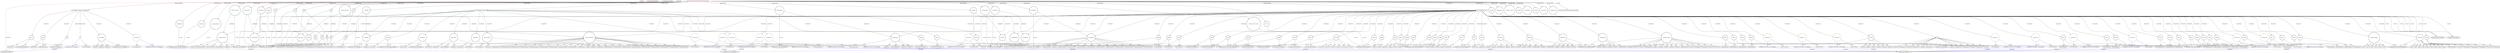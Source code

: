 digraph {
baseInfo[graphId=2976,category="extension_graph",isAnonymous=false,possibleRelation=true]
frameworkRelatedTypesInfo[0="javafx.fxml.Initializable"]
possibleCollaborationsInfo[0="2976~CLIENT_METHOD_DECLARATION-INSTANTIATION-~javafx.fxml.Initializable ~javafx.event.EventHandler ~false~true",1="2976~CLIENT_METHOD_DECLARATION-INSTANTIATION-~javafx.fxml.Initializable ~javafx.beans.value.ChangeListener ~false~true",2="2976~CLIENT_METHOD_DECLARATION-INSTANTIATION-~javafx.fxml.Initializable ~javafx.fxml.Initializable ~false~false"]
locationInfo[projectName="hock323-eventManager",filePath="/hock323-eventManager/EventManager-master/src/eventManager/controller/pokerTournament/BlindsController.java",contextSignature="BlindsController",graphId="2976"]
0[label="eventManager.controller.pokerTournament.BlindsController",vertexType="ROOT_CLIENT_CLASS_DECLARATION",isFrameworkType=false,color=red]
1[label="javafx.fxml.Initializable",vertexType="FRAMEWORK_INTERFACE_TYPE",isFrameworkType=true,peripheries=2]
2[label="ante",vertexType="FIELD_DECLARATION",isFrameworkType=true,peripheries=2,shape=circle]
3[label="javafx.scene.control.TableColumn",vertexType="FRAMEWORK_CLASS_TYPE",isFrameworkType=true,peripheries=2]
4[label="anteField",vertexType="FIELD_DECLARATION",isFrameworkType=true,peripheries=2,shape=circle]
5[label="javafx.scene.control.TextField",vertexType="FRAMEWORK_CLASS_TYPE",isFrameworkType=true,peripheries=2]
6[label="bb",vertexType="FIELD_DECLARATION",isFrameworkType=true,peripheries=2,shape=circle]
8[label="bigBlindField",vertexType="FIELD_DECLARATION",isFrameworkType=true,peripheries=2,shape=circle]
10[label="blindSelected",vertexType="FIELD_DECLARATION",isFrameworkType=true,peripheries=2,shape=circle]
11[label="javafx.beans.property.SimpleBooleanProperty",vertexType="FRAMEWORK_CLASS_TYPE",isFrameworkType=true,peripheries=2]
12[label="blindStructListView",vertexType="FIELD_DECLARATION",isFrameworkType=true,peripheries=2,shape=circle]
13[label="javafx.scene.control.TableView",vertexType="FRAMEWORK_CLASS_TYPE",isFrameworkType=true,peripheries=2]
14[label="blindStructObservableList",vertexType="FIELD_DECLARATION",isFrameworkType=true,peripheries=2,shape=circle]
15[label="javafx.collections.ObservableList",vertexType="FRAMEWORK_INTERFACE_TYPE",isFrameworkType=true,peripheries=2]
16[label="blindStructTableView",vertexType="FIELD_DECLARATION",isFrameworkType=true,peripheries=2,shape=circle]
18[label="blindTableMenu",vertexType="FIELD_DECLARATION",isFrameworkType=true,peripheries=2,shape=circle]
19[label="javafx.scene.control.ContextMenu",vertexType="FRAMEWORK_CLASS_TYPE",isFrameworkType=true,peripheries=2]
20[label="breakDurationField",vertexType="FIELD_DECLARATION",isFrameworkType=true,peripheries=2,shape=circle]
22[label="breakTypeBox",vertexType="FIELD_DECLARATION",isFrameworkType=true,peripheries=2,shape=circle]
23[label="javafx.scene.control.ChoiceBox",vertexType="FRAMEWORK_CLASS_TYPE",isFrameworkType=true,peripheries=2]
24[label="breather",vertexType="FIELD_DECLARATION",isFrameworkType=true,peripheries=2,shape=circle]
26[label="createMode",vertexType="FIELD_DECLARATION",isFrameworkType=true,peripheries=2,shape=circle]
28[label="deleteItem",vertexType="FIELD_DECLARATION",isFrameworkType=true,peripheries=2,shape=circle]
29[label="javafx.scene.control.MenuItem",vertexType="FRAMEWORK_CLASS_TYPE",isFrameworkType=true,peripheries=2]
30[label="durationColumn",vertexType="FIELD_DECLARATION",isFrameworkType=true,peripheries=2,shape=circle]
32[label="durationLabel",vertexType="FIELD_DECLARATION",isFrameworkType=true,peripheries=2,shape=circle]
33[label="javafx.scene.control.Label",vertexType="FRAMEWORK_CLASS_TYPE",isFrameworkType=true,peripheries=2]
34[label="insertAflerItem",vertexType="FIELD_DECLARATION",isFrameworkType=true,peripheries=2,shape=circle]
36[label="insertBeforeItem",vertexType="FIELD_DECLARATION",isFrameworkType=true,peripheries=2,shape=circle]
38[label="level",vertexType="FIELD_DECLARATION",isFrameworkType=true,peripheries=2,shape=circle]
40[label="levelField",vertexType="FIELD_DECLARATION",isFrameworkType=true,peripheries=2,shape=circle]
42[label="loadBlindLabel",vertexType="FIELD_DECLARATION",isFrameworkType=true,peripheries=2,shape=circle]
44[label="nameColumn",vertexType="FIELD_DECLARATION",isFrameworkType=true,peripheries=2,shape=circle]
46[label="saveBlindBox",vertexType="FIELD_DECLARATION",isFrameworkType=true,peripheries=2,shape=circle]
47[label="javafx.scene.control.ComboBox",vertexType="FRAMEWORK_CLASS_TYPE",isFrameworkType=true,peripheries=2]
48[label="sb",vertexType="FIELD_DECLARATION",isFrameworkType=true,peripheries=2,shape=circle]
50[label="smallBlindField",vertexType="FIELD_DECLARATION",isFrameworkType=true,peripheries=2,shape=circle]
52[label="time",vertexType="FIELD_DECLARATION",isFrameworkType=true,peripheries=2,shape=circle]
54[label="timeField",vertexType="FIELD_DECLARATION",isFrameworkType=true,peripheries=2,shape=circle]
56[label="tournamentChanged",vertexType="FIELD_DECLARATION",isFrameworkType=true,peripheries=2,shape=circle]
58[label="visorList",vertexType="FIELD_DECLARATION",isFrameworkType=true,peripheries=2,shape=circle]
60[label="void initialize(java.net.URL,java.util.ResourceBundle)",vertexType="OVERRIDING_METHOD_DECLARATION",isFrameworkType=false,shape=box]
139[label="void saveBlindStruct(javafx.event.ActionEvent)",vertexType="CLIENT_METHOD_DECLARATION",isFrameworkType=false,shape=box]
140[label="e",vertexType="PARAMETER_DECLARATION",isFrameworkType=true,peripheries=2]
141[label="javafx.event.ActionEvent",vertexType="FRAMEWORK_CLASS_TYPE",isFrameworkType=true,peripheries=2]
142[label="saveBlindBox",vertexType="VARIABLE_EXPRESION",isFrameworkType=true,peripheries=2,shape=circle]
144[label="javafx.scene.control.ComboBoxBase",vertexType="FRAMEWORK_CLASS_TYPE",isFrameworkType=true,peripheries=2]
143[label="getValue()",vertexType="INSIDE_CALL",isFrameworkType=true,peripheries=2,shape=box]
146[label="getItems()",vertexType="INSIDE_CALL",isFrameworkType=true,peripheries=2,shape=box]
148[label="answer",vertexType="VARIABLE_EXPRESION",isFrameworkType=true,peripheries=2,shape=circle]
147[label="new SimpleBooleanProperty()",vertexType="CONSTRUCTOR_CALL",isFrameworkType=true,peripheries=2]
151[label="o",vertexType="VARIABLE_EXPRESION",isFrameworkType=false,shape=circle]
152[label="eventManager.fx.OverrideDialog",vertexType="REFERENCE_CLIENT_CLASS_DECLARATION",isFrameworkType=false,color=blue]
150[label="new OverrideDialog()",vertexType="CONSTRUCTOR_CALL",isFrameworkType=false]
154[label="VAR25",vertexType="VARIABLE_EXPRESION",isFrameworkType=true,peripheries=2,shape=circle]
156[label="javafx.scene.Scene",vertexType="FRAMEWORK_CLASS_TYPE",isFrameworkType=true,peripheries=2]
155[label="getWindow()",vertexType="INSIDE_CALL",isFrameworkType=true,peripheries=2,shape=box]
158[label="getScene()",vertexType="INSIDE_CALL",isFrameworkType=true,peripheries=2,shape=box]
160[label="addListener()",vertexType="INSIDE_CALL",isFrameworkType=true,peripheries=2,shape=box]
162[label="anonymous28",vertexType="VARIABLE_EXPRESION",isFrameworkType=false,shape=circle]
163[label="REFERENCE_ANONYMOUS_DECLARATION",vertexType="REFERENCE_ANONYMOUS_DECLARATION",isFrameworkType=false,color=blue]
164[label="javafx.beans.value.ChangeListener",vertexType="FRAMEWORK_INTERFACE_TYPE",isFrameworkType=true,peripheries=2]
161[label="new ChangeListener()",vertexType="CONSTRUCTOR_CALL",isFrameworkType=false]
243[label="void chargeBlindStructView()",vertexType="CLIENT_METHOD_DECLARATION",isFrameworkType=false,shape=box]
244[label="blindStructTableView",vertexType="VARIABLE_EXPRESION",isFrameworkType=true,peripheries=2,shape=circle]
245[label="setEditable()",vertexType="INSIDE_CALL",isFrameworkType=true,peripheries=2,shape=box]
247[label="level",vertexType="VARIABLE_EXPRESION",isFrameworkType=true,peripheries=2,shape=circle]
248[label="setCellValueFactory()",vertexType="INSIDE_CALL",isFrameworkType=true,peripheries=2,shape=box]
251[label="VAR57",vertexType="VARIABLE_EXPRESION",isFrameworkType=true,peripheries=2,shape=circle]
252[label="javafx.scene.control.cell.PropertyValueFactory",vertexType="FRAMEWORK_CLASS_TYPE",isFrameworkType=true,peripheries=2]
250[label="new PropertyValueFactory()",vertexType="CONSTRUCTOR_CALL",isFrameworkType=true,peripheries=2]
253[label="time",vertexType="VARIABLE_EXPRESION",isFrameworkType=true,peripheries=2,shape=circle]
254[label="setCellValueFactory()",vertexType="INSIDE_CALL",isFrameworkType=true,peripheries=2,shape=box]
257[label="VAR59",vertexType="VARIABLE_EXPRESION",isFrameworkType=true,peripheries=2,shape=circle]
256[label="new PropertyValueFactory()",vertexType="CONSTRUCTOR_CALL",isFrameworkType=true,peripheries=2]
259[label="ante",vertexType="VARIABLE_EXPRESION",isFrameworkType=true,peripheries=2,shape=circle]
260[label="setCellValueFactory()",vertexType="INSIDE_CALL",isFrameworkType=true,peripheries=2,shape=box]
263[label="VAR61",vertexType="VARIABLE_EXPRESION",isFrameworkType=true,peripheries=2,shape=circle]
262[label="new PropertyValueFactory()",vertexType="CONSTRUCTOR_CALL",isFrameworkType=true,peripheries=2]
265[label="sb",vertexType="VARIABLE_EXPRESION",isFrameworkType=true,peripheries=2,shape=circle]
266[label="setCellValueFactory()",vertexType="INSIDE_CALL",isFrameworkType=true,peripheries=2,shape=box]
269[label="VAR63",vertexType="VARIABLE_EXPRESION",isFrameworkType=true,peripheries=2,shape=circle]
268[label="new PropertyValueFactory()",vertexType="CONSTRUCTOR_CALL",isFrameworkType=true,peripheries=2]
271[label="bb",vertexType="VARIABLE_EXPRESION",isFrameworkType=true,peripheries=2,shape=circle]
272[label="setCellValueFactory()",vertexType="INSIDE_CALL",isFrameworkType=true,peripheries=2,shape=box]
275[label="VAR65",vertexType="VARIABLE_EXPRESION",isFrameworkType=true,peripheries=2,shape=circle]
274[label="new PropertyValueFactory()",vertexType="CONSTRUCTOR_CALL",isFrameworkType=true,peripheries=2]
277[label="breather",vertexType="VARIABLE_EXPRESION",isFrameworkType=true,peripheries=2,shape=circle]
278[label="setCellValueFactory()",vertexType="INSIDE_CALL",isFrameworkType=true,peripheries=2,shape=box]
281[label="VAR67",vertexType="VARIABLE_EXPRESION",isFrameworkType=true,peripheries=2,shape=circle]
280[label="new PropertyValueFactory()",vertexType="CONSTRUCTOR_CALL",isFrameworkType=true,peripheries=2]
283[label="VAR68",vertexType="VARIABLE_EXPRESION",isFrameworkType=true,peripheries=2,shape=circle]
284[label="setAll()",vertexType="INSIDE_CALL",isFrameworkType=true,peripheries=2,shape=box]
286[label="breakTypeBox",vertexType="VARIABLE_EXPRESION",isFrameworkType=true,peripheries=2,shape=circle]
287[label="getItems()",vertexType="INSIDE_CALL",isFrameworkType=true,peripheries=2,shape=box]
289[label="VAR70",vertexType="VARIABLE_EXPRESION",isFrameworkType=true,peripheries=2,shape=circle]
291[label="javafx.scene.control.SingleSelectionModel",vertexType="FRAMEWORK_CLASS_TYPE",isFrameworkType=true,peripheries=2]
290[label="selectFirst()",vertexType="INSIDE_CALL",isFrameworkType=true,peripheries=2,shape=box]
293[label="getSelectionModel()",vertexType="INSIDE_CALL",isFrameworkType=true,peripheries=2,shape=box]
294[label="VAR72",vertexType="VARIABLE_EXPRESION",isFrameworkType=true,peripheries=2,shape=circle]
296[label="javafx.beans.value.ObservableValue",vertexType="FRAMEWORK_INTERFACE_TYPE",isFrameworkType=true,peripheries=2]
295[label="addListener()",vertexType="INSIDE_CALL",isFrameworkType=true,peripheries=2,shape=box]
297[label="VAR73",vertexType="VARIABLE_EXPRESION",isFrameworkType=true,peripheries=2,shape=circle]
299[label="javafx.scene.control.SelectionModel",vertexType="FRAMEWORK_CLASS_TYPE",isFrameworkType=true,peripheries=2]
298[label="selectedItemProperty()",vertexType="INSIDE_CALL",isFrameworkType=true,peripheries=2,shape=box]
301[label="getSelectionModel()",vertexType="INSIDE_CALL",isFrameworkType=true,peripheries=2,shape=box]
303[label="anonymous75",vertexType="VARIABLE_EXPRESION",isFrameworkType=false,shape=circle]
304[label="REFERENCE_ANONYMOUS_DECLARATION",vertexType="REFERENCE_ANONYMOUS_DECLARATION",isFrameworkType=false,color=blue]
302[label="new ChangeListener()",vertexType="CONSTRUCTOR_CALL",isFrameworkType=false]
306[label="levelField",vertexType="VARIABLE_EXPRESION",isFrameworkType=true,peripheries=2,shape=circle]
308[label="javafx.scene.control.TextInputControl",vertexType="FRAMEWORK_CLASS_TYPE",isFrameworkType=true,peripheries=2]
307[label="setText()",vertexType="INSIDE_CALL",isFrameworkType=true,peripheries=2,shape=box]
309[label="timeField",vertexType="VARIABLE_EXPRESION",isFrameworkType=true,peripheries=2,shape=circle]
310[label="setText()",vertexType="INSIDE_CALL",isFrameworkType=true,peripheries=2,shape=box]
312[label="anteField",vertexType="VARIABLE_EXPRESION",isFrameworkType=true,peripheries=2,shape=circle]
313[label="setText()",vertexType="INSIDE_CALL",isFrameworkType=true,peripheries=2,shape=box]
315[label="bigBlindField",vertexType="VARIABLE_EXPRESION",isFrameworkType=true,peripheries=2,shape=circle]
316[label="setText()",vertexType="INSIDE_CALL",isFrameworkType=true,peripheries=2,shape=box]
318[label="smallBlindField",vertexType="VARIABLE_EXPRESION",isFrameworkType=true,peripheries=2,shape=circle]
319[label="setText()",vertexType="INSIDE_CALL",isFrameworkType=true,peripheries=2,shape=box]
321[label="breakDurationField",vertexType="VARIABLE_EXPRESION",isFrameworkType=true,peripheries=2,shape=circle]
322[label="setText()",vertexType="INSIDE_CALL",isFrameworkType=true,peripheries=2,shape=box]
324[label="VAR82",vertexType="VARIABLE_EXPRESION",isFrameworkType=true,peripheries=2,shape=circle]
325[label="select()",vertexType="INSIDE_CALL",isFrameworkType=true,peripheries=2,shape=box]
328[label="getSelectionModel()",vertexType="INSIDE_CALL",isFrameworkType=true,peripheries=2,shape=box]
329[label="VAR84",vertexType="VARIABLE_EXPRESION",isFrameworkType=true,peripheries=2,shape=circle]
330[label="select()",vertexType="INSIDE_CALL",isFrameworkType=true,peripheries=2,shape=box]
333[label="getSelectionModel()",vertexType="INSIDE_CALL",isFrameworkType=true,peripheries=2,shape=box]
334[label="VAR86",vertexType="VARIABLE_EXPRESION",isFrameworkType=true,peripheries=2,shape=circle]
335[label="select()",vertexType="INSIDE_CALL",isFrameworkType=true,peripheries=2,shape=box]
338[label="getSelectionModel()",vertexType="INSIDE_CALL",isFrameworkType=true,peripheries=2,shape=box]
339[label="VAR88",vertexType="VARIABLE_EXPRESION",isFrameworkType=true,peripheries=2,shape=circle]
340[label="select()",vertexType="INSIDE_CALL",isFrameworkType=true,peripheries=2,shape=box]
343[label="getSelectionModel()",vertexType="INSIDE_CALL",isFrameworkType=true,peripheries=2,shape=box]
344[label="VAR90",vertexType="VARIABLE_EXPRESION",isFrameworkType=true,peripheries=2,shape=circle]
345[label="select()",vertexType="INSIDE_CALL",isFrameworkType=true,peripheries=2,shape=box]
348[label="getSelectionModel()",vertexType="INSIDE_CALL",isFrameworkType=true,peripheries=2,shape=box]
350[label="setText()",vertexType="INSIDE_CALL",isFrameworkType=true,peripheries=2,shape=box]
351[label="Platform",vertexType="VARIABLE_EXPRESION",isFrameworkType=true,peripheries=2,shape=circle]
353[label="javafx.application.Platform",vertexType="FRAMEWORK_CLASS_TYPE",isFrameworkType=true,peripheries=2]
352[label="runLater()",vertexType="INSIDE_CALL",isFrameworkType=true,peripheries=2,shape=box]
355[label="blindTableMenu",vertexType="VARIABLE_EXPRESION",isFrameworkType=true,peripheries=2,shape=circle]
354[label="new ContextMenu()",vertexType="CONSTRUCTOR_CALL",isFrameworkType=true,peripheries=2]
358[label="VAR95",vertexType="VARIABLE_EXPRESION",isFrameworkType=true,peripheries=2,shape=circle]
357[label="new MenuItem()",vertexType="CONSTRUCTOR_CALL",isFrameworkType=true,peripheries=2]
361[label="VAR96",vertexType="VARIABLE_EXPRESION",isFrameworkType=true,peripheries=2,shape=circle]
360[label="new MenuItem()",vertexType="CONSTRUCTOR_CALL",isFrameworkType=true,peripheries=2]
364[label="VAR97",vertexType="VARIABLE_EXPRESION",isFrameworkType=true,peripheries=2,shape=circle]
363[label="new MenuItem()",vertexType="CONSTRUCTOR_CALL",isFrameworkType=true,peripheries=2]
367[label="getItems()",vertexType="INSIDE_CALL",isFrameworkType=true,peripheries=2,shape=box]
369[label="getItems()",vertexType="INSIDE_CALL",isFrameworkType=true,peripheries=2,shape=box]
371[label="getItems()",vertexType="INSIDE_CALL",isFrameworkType=true,peripheries=2,shape=box]
372[label="insertAflerItem",vertexType="VARIABLE_EXPRESION",isFrameworkType=true,peripheries=2,shape=circle]
373[label="setOnAction()",vertexType="INSIDE_CALL",isFrameworkType=true,peripheries=2,shape=box]
376[label="anonymous102",vertexType="VARIABLE_EXPRESION",isFrameworkType=false,shape=circle]
377[label="REFERENCE_ANONYMOUS_DECLARATION",vertexType="REFERENCE_ANONYMOUS_DECLARATION",isFrameworkType=false,color=blue]
378[label="javafx.event.EventHandler",vertexType="FRAMEWORK_INTERFACE_TYPE",isFrameworkType=true,peripheries=2]
375[label="new EventHandler()",vertexType="CONSTRUCTOR_CALL",isFrameworkType=false]
379[label="insertBeforeItem",vertexType="VARIABLE_EXPRESION",isFrameworkType=true,peripheries=2,shape=circle]
380[label="setOnAction()",vertexType="INSIDE_CALL",isFrameworkType=true,peripheries=2,shape=box]
383[label="anonymous104",vertexType="VARIABLE_EXPRESION",isFrameworkType=false,shape=circle]
384[label="REFERENCE_ANONYMOUS_DECLARATION",vertexType="REFERENCE_ANONYMOUS_DECLARATION",isFrameworkType=false,color=blue]
382[label="new EventHandler()",vertexType="CONSTRUCTOR_CALL",isFrameworkType=false]
386[label="deleteItem",vertexType="VARIABLE_EXPRESION",isFrameworkType=true,peripheries=2,shape=circle]
387[label="setOnAction()",vertexType="INSIDE_CALL",isFrameworkType=true,peripheries=2,shape=box]
390[label="anonymous106",vertexType="VARIABLE_EXPRESION",isFrameworkType=false,shape=circle]
391[label="REFERENCE_ANONYMOUS_DECLARATION",vertexType="REFERENCE_ANONYMOUS_DECLARATION",isFrameworkType=false,color=blue]
389[label="new EventHandler()",vertexType="CONSTRUCTOR_CALL",isFrameworkType=false]
394[label="setContextMenu()",vertexType="INSIDE_CALL",isFrameworkType=true,peripheries=2,shape=box]
396[label="setOnKeyTyped()",vertexType="INSIDE_CALL",isFrameworkType=true,peripheries=2,shape=box]
398[label="anonymous109",vertexType="VARIABLE_EXPRESION",isFrameworkType=false,shape=circle]
399[label="REFERENCE_ANONYMOUS_DECLARATION",vertexType="REFERENCE_ANONYMOUS_DECLARATION",isFrameworkType=false,color=blue]
397[label="new EventHandler()",vertexType="CONSTRUCTOR_CALL",isFrameworkType=false]
401[label="t",vertexType="VARIABLE_EXPRESION",isFrameworkType=true,peripheries=2,shape=circle]
403[label="javafx.scene.input.KeyEvent",vertexType="FRAMEWORK_CLASS_TYPE",isFrameworkType=true,peripheries=2]
402[label="getCode()",vertexType="INSIDE_CALL",isFrameworkType=true,peripheries=2,shape=box]
405[label="runLater()",vertexType="INSIDE_CALL",isFrameworkType=true,peripheries=2,shape=box]
407[label="getText()",vertexType="INSIDE_CALL",isFrameworkType=true,peripheries=2,shape=box]
409[label="getText()",vertexType="INSIDE_CALL",isFrameworkType=true,peripheries=2,shape=box]
410[label="VAR114",vertexType="VARIABLE_EXPRESION",isFrameworkType=true,peripheries=2,shape=circle]
411[label="getSelectedItem()",vertexType="INSIDE_CALL",isFrameworkType=true,peripheries=2,shape=box]
414[label="getSelectionModel()",vertexType="INSIDE_CALL",isFrameworkType=true,peripheries=2,shape=box]
415[label="VAR116",vertexType="VARIABLE_EXPRESION",isFrameworkType=true,peripheries=2,shape=circle]
416[label="getSelectedItem()",vertexType="INSIDE_CALL",isFrameworkType=true,peripheries=2,shape=box]
419[label="getSelectionModel()",vertexType="INSIDE_CALL",isFrameworkType=true,peripheries=2,shape=box]
420[label="VAR118",vertexType="VARIABLE_EXPRESION",isFrameworkType=true,peripheries=2,shape=circle]
421[label="getSelectedItem()",vertexType="INSIDE_CALL",isFrameworkType=true,peripheries=2,shape=box]
424[label="getSelectionModel()",vertexType="INSIDE_CALL",isFrameworkType=true,peripheries=2,shape=box]
425[label="VAR120",vertexType="VARIABLE_EXPRESION",isFrameworkType=true,peripheries=2,shape=circle]
426[label="getSelectedItem()",vertexType="INSIDE_CALL",isFrameworkType=true,peripheries=2,shape=box]
429[label="getSelectionModel()",vertexType="INSIDE_CALL",isFrameworkType=true,peripheries=2,shape=box]
430[label="VAR122",vertexType="VARIABLE_EXPRESION",isFrameworkType=true,peripheries=2,shape=circle]
431[label="getSelectedItem()",vertexType="INSIDE_CALL",isFrameworkType=true,peripheries=2,shape=box]
434[label="getSelectionModel()",vertexType="INSIDE_CALL",isFrameworkType=true,peripheries=2,shape=box]
435[label="VAR124",vertexType="VARIABLE_EXPRESION",isFrameworkType=true,peripheries=2,shape=circle]
436[label="select()",vertexType="INSIDE_CALL",isFrameworkType=true,peripheries=2,shape=box]
439[label="getSelectionModel()",vertexType="INSIDE_CALL",isFrameworkType=true,peripheries=2,shape=box]
441[label="getText()",vertexType="INSIDE_CALL",isFrameworkType=true,peripheries=2,shape=box]
443[label="getCharacter()",vertexType="INSIDE_CALL",isFrameworkType=true,peripheries=2,shape=box]
444[label="VAR128",vertexType="VARIABLE_EXPRESION",isFrameworkType=true,peripheries=2,shape=circle]
445[label="getSelectedItem()",vertexType="INSIDE_CALL",isFrameworkType=true,peripheries=2,shape=box]
448[label="getSelectionModel()",vertexType="INSIDE_CALL",isFrameworkType=true,peripheries=2,shape=box]
450[label="getText()",vertexType="INSIDE_CALL",isFrameworkType=true,peripheries=2,shape=box]
451[label="createMode",vertexType="VARIABLE_EXPRESION",isFrameworkType=true,peripheries=2,shape=circle]
453[label="javafx.beans.property.BooleanPropertyBase",vertexType="FRAMEWORK_CLASS_TYPE",isFrameworkType=true,peripheries=2]
452[label="get()",vertexType="INSIDE_CALL",isFrameworkType=true,peripheries=2,shape=box]
454[label="tournamentChanged",vertexType="VARIABLE_EXPRESION",isFrameworkType=true,peripheries=2,shape=circle]
455[label="set()",vertexType="INSIDE_CALL",isFrameworkType=true,peripheries=2,shape=box]
458[label="getText()",vertexType="INSIDE_CALL",isFrameworkType=true,peripheries=2,shape=box]
460[label="setText()",vertexType="INSIDE_CALL",isFrameworkType=true,peripheries=2,shape=box]
462[label="getCharacter()",vertexType="INSIDE_CALL",isFrameworkType=true,peripheries=2,shape=box]
463[label="VAR136",vertexType="VARIABLE_EXPRESION",isFrameworkType=true,peripheries=2,shape=circle]
464[label="getSelectedItem()",vertexType="INSIDE_CALL",isFrameworkType=true,peripheries=2,shape=box]
467[label="getSelectionModel()",vertexType="INSIDE_CALL",isFrameworkType=true,peripheries=2,shape=box]
469[label="setOnKeyPressed()",vertexType="INSIDE_CALL",isFrameworkType=true,peripheries=2,shape=box]
471[label="anonymous139",vertexType="VARIABLE_EXPRESION",isFrameworkType=false,shape=circle]
472[label="REFERENCE_ANONYMOUS_DECLARATION",vertexType="REFERENCE_ANONYMOUS_DECLARATION",isFrameworkType=false,color=blue]
470[label="new EventHandler()",vertexType="CONSTRUCTOR_CALL",isFrameworkType=false]
475[label="getCode()",vertexType="INSIDE_CALL",isFrameworkType=true,peripheries=2,shape=box]
476[label="VAR141",vertexType="VARIABLE_EXPRESION",isFrameworkType=true,peripheries=2,shape=circle]
477[label="addListener()",vertexType="INSIDE_CALL",isFrameworkType=true,peripheries=2,shape=box]
479[label="VAR142",vertexType="VARIABLE_EXPRESION",isFrameworkType=true,peripheries=2,shape=circle]
480[label="selectedIndexProperty()",vertexType="INSIDE_CALL",isFrameworkType=true,peripheries=2,shape=box]
483[label="getSelectionModel()",vertexType="INSIDE_CALL",isFrameworkType=true,peripheries=2,shape=box]
485[label="anonymous144",vertexType="VARIABLE_EXPRESION",isFrameworkType=false,shape=circle]
486[label="REFERENCE_ANONYMOUS_DECLARATION",vertexType="REFERENCE_ANONYMOUS_DECLARATION",isFrameworkType=false,color=blue]
484[label="new ChangeListener()",vertexType="CONSTRUCTOR_CALL",isFrameworkType=false]
488[label="VAR145",vertexType="VARIABLE_EXPRESION",isFrameworkType=true,peripheries=2,shape=circle]
489[label="select()",vertexType="INSIDE_CALL",isFrameworkType=true,peripheries=2,shape=box]
492[label="getSelectionModel()",vertexType="INSIDE_CALL",isFrameworkType=true,peripheries=2,shape=box]
493[label="VAR147",vertexType="VARIABLE_EXPRESION",isFrameworkType=true,peripheries=2,shape=circle]
494[label="getSelectedItem()",vertexType="INSIDE_CALL",isFrameworkType=true,peripheries=2,shape=box]
497[label="getSelectionModel()",vertexType="INSIDE_CALL",isFrameworkType=true,peripheries=2,shape=box]
498[label="VAR149",vertexType="VARIABLE_EXPRESION",isFrameworkType=true,peripheries=2,shape=circle]
499[label="getSelectedItem()",vertexType="INSIDE_CALL",isFrameworkType=true,peripheries=2,shape=box]
502[label="getSelectionModel()",vertexType="INSIDE_CALL",isFrameworkType=true,peripheries=2,shape=box]
503[label="VAR151",vertexType="VARIABLE_EXPRESION",isFrameworkType=true,peripheries=2,shape=circle]
504[label="getSelectedItem()",vertexType="INSIDE_CALL",isFrameworkType=true,peripheries=2,shape=box]
507[label="getSelectionModel()",vertexType="INSIDE_CALL",isFrameworkType=true,peripheries=2,shape=box]
509[label="setText()",vertexType="INSIDE_CALL",isFrameworkType=true,peripheries=2,shape=box]
511[label="setDisable()",vertexType="INSIDE_CALL",isFrameworkType=true,peripheries=2,shape=box]
512[label="VAR155",vertexType="VARIABLE_EXPRESION",isFrameworkType=true,peripheries=2,shape=circle]
513[label="getSelectedItem()",vertexType="INSIDE_CALL",isFrameworkType=true,peripheries=2,shape=box]
516[label="getSelectionModel()",vertexType="INSIDE_CALL",isFrameworkType=true,peripheries=2,shape=box]
518[label="setDisable()",vertexType="INSIDE_CALL",isFrameworkType=true,peripheries=2,shape=box]
519[label="VAR158",vertexType="VARIABLE_EXPRESION",isFrameworkType=true,peripheries=2,shape=circle]
520[label="getSelectedItem()",vertexType="INSIDE_CALL",isFrameworkType=true,peripheries=2,shape=box]
523[label="getSelectionModel()",vertexType="INSIDE_CALL",isFrameworkType=true,peripheries=2,shape=box]
525[label="setDisable()",vertexType="INSIDE_CALL",isFrameworkType=true,peripheries=2,shape=box]
526[label="VAR161",vertexType="VARIABLE_EXPRESION",isFrameworkType=true,peripheries=2,shape=circle]
527[label="getSelectedItem()",vertexType="INSIDE_CALL",isFrameworkType=true,peripheries=2,shape=box]
530[label="getSelectionModel()",vertexType="INSIDE_CALL",isFrameworkType=true,peripheries=2,shape=box]
532[label="setDisable()",vertexType="INSIDE_CALL",isFrameworkType=true,peripheries=2,shape=box]
533[label="VAR164",vertexType="VARIABLE_EXPRESION",isFrameworkType=true,peripheries=2,shape=circle]
534[label="getSelectedItem()",vertexType="INSIDE_CALL",isFrameworkType=true,peripheries=2,shape=box]
537[label="getSelectionModel()",vertexType="INSIDE_CALL",isFrameworkType=true,peripheries=2,shape=box]
539[label="setDisable()",vertexType="INSIDE_CALL",isFrameworkType=true,peripheries=2,shape=box]
541[label="get()",vertexType="INSIDE_CALL",isFrameworkType=true,peripheries=2,shape=box]
543[label="set()",vertexType="INSIDE_CALL",isFrameworkType=true,peripheries=2,shape=box]
545[label="setOnKeyTyped()",vertexType="INSIDE_CALL",isFrameworkType=true,peripheries=2,shape=box]
547[label="anonymous170",vertexType="VARIABLE_EXPRESION",isFrameworkType=false,shape=circle]
548[label="REFERENCE_ANONYMOUS_DECLARATION",vertexType="REFERENCE_ANONYMOUS_DECLARATION",isFrameworkType=false,color=blue]
546[label="new EventHandler()",vertexType="CONSTRUCTOR_CALL",isFrameworkType=false]
551[label="runLater()",vertexType="INSIDE_CALL",isFrameworkType=true,peripheries=2,shape=box]
553[label="getText()",vertexType="INSIDE_CALL",isFrameworkType=true,peripheries=2,shape=box]
555[label="getText()",vertexType="INSIDE_CALL",isFrameworkType=true,peripheries=2,shape=box]
556[label="VAR174",vertexType="VARIABLE_EXPRESION",isFrameworkType=true,peripheries=2,shape=circle]
557[label="getSelectedItem()",vertexType="INSIDE_CALL",isFrameworkType=true,peripheries=2,shape=box]
560[label="getSelectionModel()",vertexType="INSIDE_CALL",isFrameworkType=true,peripheries=2,shape=box]
562[label="getText()",vertexType="INSIDE_CALL",isFrameworkType=true,peripheries=2,shape=box]
564[label="setText()",vertexType="INSIDE_CALL",isFrameworkType=true,peripheries=2,shape=box]
566[label="getCharacter()",vertexType="INSIDE_CALL",isFrameworkType=true,peripheries=2,shape=box]
568[label="get()",vertexType="INSIDE_CALL",isFrameworkType=true,peripheries=2,shape=box]
570[label="set()",vertexType="INSIDE_CALL",isFrameworkType=true,peripheries=2,shape=box]
572[label="consume()",vertexType="INSIDE_CALL",isFrameworkType=true,peripheries=2,shape=box]
574[label="setOnKeyTyped()",vertexType="INSIDE_CALL",isFrameworkType=true,peripheries=2,shape=box]
576[label="anonymous183",vertexType="VARIABLE_EXPRESION",isFrameworkType=false,shape=circle]
577[label="REFERENCE_ANONYMOUS_DECLARATION",vertexType="REFERENCE_ANONYMOUS_DECLARATION",isFrameworkType=false,color=blue]
575[label="new EventHandler()",vertexType="CONSTRUCTOR_CALL",isFrameworkType=false]
580[label="consume()",vertexType="INSIDE_CALL",isFrameworkType=true,peripheries=2,shape=box]
582[label="runLater()",vertexType="INSIDE_CALL",isFrameworkType=true,peripheries=2,shape=box]
584[label="getText()",vertexType="INSIDE_CALL",isFrameworkType=true,peripheries=2,shape=box]
586[label="getText()",vertexType="INSIDE_CALL",isFrameworkType=true,peripheries=2,shape=box]
587[label="VAR188",vertexType="VARIABLE_EXPRESION",isFrameworkType=true,peripheries=2,shape=circle]
588[label="getSelectedItem()",vertexType="INSIDE_CALL",isFrameworkType=true,peripheries=2,shape=box]
591[label="getSelectionModel()",vertexType="INSIDE_CALL",isFrameworkType=true,peripheries=2,shape=box]
593[label="get()",vertexType="INSIDE_CALL",isFrameworkType=true,peripheries=2,shape=box]
595[label="getText()",vertexType="INSIDE_CALL",isFrameworkType=true,peripheries=2,shape=box]
597[label="setText()",vertexType="INSIDE_CALL",isFrameworkType=true,peripheries=2,shape=box]
599[label="getCharacter()",vertexType="INSIDE_CALL",isFrameworkType=true,peripheries=2,shape=box]
601[label="get()",vertexType="INSIDE_CALL",isFrameworkType=true,peripheries=2,shape=box]
603[label="set()",vertexType="INSIDE_CALL",isFrameworkType=true,peripheries=2,shape=box]
605[label="setOnKeyTyped()",vertexType="INSIDE_CALL",isFrameworkType=true,peripheries=2,shape=box]
607[label="anonymous197",vertexType="VARIABLE_EXPRESION",isFrameworkType=false,shape=circle]
608[label="REFERENCE_ANONYMOUS_DECLARATION",vertexType="REFERENCE_ANONYMOUS_DECLARATION",isFrameworkType=false,color=blue]
606[label="new EventHandler()",vertexType="CONSTRUCTOR_CALL",isFrameworkType=false]
611[label="consume()",vertexType="INSIDE_CALL",isFrameworkType=true,peripheries=2,shape=box]
613[label="runLater()",vertexType="INSIDE_CALL",isFrameworkType=true,peripheries=2,shape=box]
615[label="getText()",vertexType="INSIDE_CALL",isFrameworkType=true,peripheries=2,shape=box]
617[label="getText()",vertexType="INSIDE_CALL",isFrameworkType=true,peripheries=2,shape=box]
618[label="VAR202",vertexType="VARIABLE_EXPRESION",isFrameworkType=true,peripheries=2,shape=circle]
619[label="getSelectedItem()",vertexType="INSIDE_CALL",isFrameworkType=true,peripheries=2,shape=box]
622[label="getSelectionModel()",vertexType="INSIDE_CALL",isFrameworkType=true,peripheries=2,shape=box]
624[label="get()",vertexType="INSIDE_CALL",isFrameworkType=true,peripheries=2,shape=box]
626[label="getText()",vertexType="INSIDE_CALL",isFrameworkType=true,peripheries=2,shape=box]
628[label="setText()",vertexType="INSIDE_CALL",isFrameworkType=true,peripheries=2,shape=box]
630[label="getCharacter()",vertexType="INSIDE_CALL",isFrameworkType=true,peripheries=2,shape=box]
632[label="get()",vertexType="INSIDE_CALL",isFrameworkType=true,peripheries=2,shape=box]
634[label="set()",vertexType="INSIDE_CALL",isFrameworkType=true,peripheries=2,shape=box]
636[label="setOnKeyTyped()",vertexType="INSIDE_CALL",isFrameworkType=true,peripheries=2,shape=box]
638[label="anonymous211",vertexType="VARIABLE_EXPRESION",isFrameworkType=false,shape=circle]
639[label="REFERENCE_ANONYMOUS_DECLARATION",vertexType="REFERENCE_ANONYMOUS_DECLARATION",isFrameworkType=false,color=blue]
637[label="new EventHandler()",vertexType="CONSTRUCTOR_CALL",isFrameworkType=false]
642[label="consume()",vertexType="INSIDE_CALL",isFrameworkType=true,peripheries=2,shape=box]
644[label="runLater()",vertexType="INSIDE_CALL",isFrameworkType=true,peripheries=2,shape=box]
646[label="getText()",vertexType="INSIDE_CALL",isFrameworkType=true,peripheries=2,shape=box]
648[label="getText()",vertexType="INSIDE_CALL",isFrameworkType=true,peripheries=2,shape=box]
649[label="VAR216",vertexType="VARIABLE_EXPRESION",isFrameworkType=true,peripheries=2,shape=circle]
650[label="getSelectedItem()",vertexType="INSIDE_CALL",isFrameworkType=true,peripheries=2,shape=box]
653[label="getSelectionModel()",vertexType="INSIDE_CALL",isFrameworkType=true,peripheries=2,shape=box]
655[label="get()",vertexType="INSIDE_CALL",isFrameworkType=true,peripheries=2,shape=box]
657[label="getText()",vertexType="INSIDE_CALL",isFrameworkType=true,peripheries=2,shape=box]
659[label="setText()",vertexType="INSIDE_CALL",isFrameworkType=true,peripheries=2,shape=box]
661[label="getCharacter()",vertexType="INSIDE_CALL",isFrameworkType=true,peripheries=2,shape=box]
663[label="get()",vertexType="INSIDE_CALL",isFrameworkType=true,peripheries=2,shape=box]
665[label="set()",vertexType="INSIDE_CALL",isFrameworkType=true,peripheries=2,shape=box]
666[label="VAR224",vertexType="VARIABLE_EXPRESION",isFrameworkType=true,peripheries=2,shape=circle]
667[label="addListener()",vertexType="INSIDE_CALL",isFrameworkType=true,peripheries=2,shape=box]
670[label="widthProperty()",vertexType="INSIDE_CALL",isFrameworkType=true,peripheries=2,shape=box]
672[label="anonymous226",vertexType="VARIABLE_EXPRESION",isFrameworkType=false,shape=circle]
673[label="REFERENCE_ANONYMOUS_DECLARATION",vertexType="REFERENCE_ANONYMOUS_DECLARATION",isFrameworkType=false,color=blue]
671[label="new ChangeListener()",vertexType="CONSTRUCTOR_CALL",isFrameworkType=false]
676[label="lookup()",vertexType="INSIDE_CALL",isFrameworkType=true,peripheries=2,shape=box]
677[label="header",vertexType="VARIABLE_EXPRESION",isFrameworkType=true,peripheries=2,shape=circle]
679[label="javafx.scene.Node",vertexType="FRAMEWORK_CLASS_TYPE",isFrameworkType=true,peripheries=2]
678[label="isVisible()",vertexType="INSIDE_CALL",isFrameworkType=true,peripheries=2,shape=box]
681[label="setMaxHeight()",vertexType="INSIDE_CALL",isFrameworkType=true,peripheries=2,shape=box]
683[label="setMinHeight()",vertexType="INSIDE_CALL",isFrameworkType=true,peripheries=2,shape=box]
685[label="setPrefHeight()",vertexType="INSIDE_CALL",isFrameworkType=true,peripheries=2,shape=box]
687[label="setVisible()",vertexType="INSIDE_CALL",isFrameworkType=true,peripheries=2,shape=box]
689[label="setManaged()",vertexType="INSIDE_CALL",isFrameworkType=true,peripheries=2,shape=box]
690[label="VAR234",vertexType="VARIABLE_EXPRESION",isFrameworkType=true,peripheries=2,shape=circle]
691[label="setAll()",vertexType="INSIDE_CALL",isFrameworkType=true,peripheries=2,shape=box]
694[label="getItems()",vertexType="INSIDE_CALL",isFrameworkType=true,peripheries=2,shape=box]
699[label="void chargeBlindStructListView()",vertexType="CLIENT_METHOD_DECLARATION",isFrameworkType=false,shape=box]
700[label="FXCollections",vertexType="VARIABLE_EXPRESION",isFrameworkType=true,peripheries=2,shape=circle]
702[label="javafx.collections.FXCollections",vertexType="FRAMEWORK_CLASS_TYPE",isFrameworkType=true,peripheries=2]
701[label="observableList()",vertexType="INSIDE_CALL",isFrameworkType=true,peripheries=2,shape=box]
703[label="nameColumn",vertexType="VARIABLE_EXPRESION",isFrameworkType=true,peripheries=2,shape=circle]
704[label="setCellValueFactory()",vertexType="INSIDE_CALL",isFrameworkType=true,peripheries=2,shape=box]
707[label="VAR239",vertexType="VARIABLE_EXPRESION",isFrameworkType=true,peripheries=2,shape=circle]
706[label="new PropertyValueFactory()",vertexType="CONSTRUCTOR_CALL",isFrameworkType=true,peripheries=2]
709[label="durationColumn",vertexType="VARIABLE_EXPRESION",isFrameworkType=true,peripheries=2,shape=circle]
710[label="setCellValueFactory()",vertexType="INSIDE_CALL",isFrameworkType=true,peripheries=2,shape=box]
713[label="VAR241",vertexType="VARIABLE_EXPRESION",isFrameworkType=true,peripheries=2,shape=circle]
712[label="new PropertyValueFactory()",vertexType="CONSTRUCTOR_CALL",isFrameworkType=true,peripheries=2]
715[label="blindStructListView",vertexType="VARIABLE_EXPRESION",isFrameworkType=true,peripheries=2,shape=circle]
716[label="setItems()",vertexType="INSIDE_CALL",isFrameworkType=true,peripheries=2,shape=box]
718[label="VAR243",vertexType="VARIABLE_EXPRESION",isFrameworkType=true,peripheries=2,shape=circle]
720[label="javafx.scene.control.MultipleSelectionModel",vertexType="FRAMEWORK_CLASS_TYPE",isFrameworkType=true,peripheries=2]
719[label="selectFirst()",vertexType="INSIDE_CALL",isFrameworkType=true,peripheries=2,shape=box]
722[label="getSelectionModel()",vertexType="INSIDE_CALL",isFrameworkType=true,peripheries=2,shape=box]
724[label="setOnMouseClicked()",vertexType="INSIDE_CALL",isFrameworkType=true,peripheries=2,shape=box]
726[label="anonymous246",vertexType="VARIABLE_EXPRESION",isFrameworkType=false,shape=circle]
727[label="REFERENCE_ANONYMOUS_DECLARATION",vertexType="REFERENCE_ANONYMOUS_DECLARATION",isFrameworkType=false,color=blue]
725[label="new EventHandler()",vertexType="CONSTRUCTOR_CALL",isFrameworkType=false]
729[label="Platform",vertexType="VARIABLE_EXPRESION",isFrameworkType=true,peripheries=2,shape=circle]
730[label="runLater()",vertexType="INSIDE_CALL",isFrameworkType=true,peripheries=2,shape=box]
733[label="blindListMenu",vertexType="VARIABLE_EXPRESION",isFrameworkType=true,peripheries=2,shape=circle]
732[label="new ContextMenu()",vertexType="CONSTRUCTOR_CALL",isFrameworkType=true,peripheries=2]
736[label="removeMenuItem",vertexType="VARIABLE_EXPRESION",isFrameworkType=true,peripheries=2,shape=circle]
735[label="new MenuItem()",vertexType="CONSTRUCTOR_CALL",isFrameworkType=true,peripheries=2]
739[label="setDefaultItem",vertexType="VARIABLE_EXPRESION",isFrameworkType=true,peripheries=2,shape=circle]
738[label="new MenuItem()",vertexType="CONSTRUCTOR_CALL",isFrameworkType=true,peripheries=2]
742[label="getItems()",vertexType="INSIDE_CALL",isFrameworkType=true,peripheries=2,shape=box]
744[label="getItems()",vertexType="INSIDE_CALL",isFrameworkType=true,peripheries=2,shape=box]
746[label="setOnAction()",vertexType="INSIDE_CALL",isFrameworkType=true,peripheries=2,shape=box]
748[label="anonymous254",vertexType="VARIABLE_EXPRESION",isFrameworkType=false,shape=circle]
749[label="REFERENCE_ANONYMOUS_DECLARATION",vertexType="REFERENCE_ANONYMOUS_DECLARATION",isFrameworkType=false,color=blue]
747[label="new EventHandler()",vertexType="CONSTRUCTOR_CALL",isFrameworkType=false]
752[label="setOnAction()",vertexType="INSIDE_CALL",isFrameworkType=true,peripheries=2,shape=box]
754[label="anonymous256",vertexType="VARIABLE_EXPRESION",isFrameworkType=false,shape=circle]
755[label="REFERENCE_ANONYMOUS_DECLARATION",vertexType="REFERENCE_ANONYMOUS_DECLARATION",isFrameworkType=false,color=blue]
753[label="new EventHandler()",vertexType="CONSTRUCTOR_CALL",isFrameworkType=false]
758[label="setContextMenu()",vertexType="INSIDE_CALL",isFrameworkType=true,peripheries=2,shape=box]
760[label="getItems()",vertexType="INSIDE_CALL",isFrameworkType=true,peripheries=2,shape=box]
761[label="saveBlindBox",vertexType="VARIABLE_EXPRESION",isFrameworkType=true,peripheries=2,shape=circle]
762[label="setItems()",vertexType="INSIDE_CALL",isFrameworkType=true,peripheries=2,shape=box]
765[label="observableList()",vertexType="INSIDE_CALL",isFrameworkType=true,peripheries=2,shape=box]
0->1[label="IMPLEMENT",color=red]
0->2[label="DECLARE_FIELD"]
2->3[label="OF_TYPE"]
0->4[label="DECLARE_FIELD"]
4->5[label="OF_TYPE"]
0->6[label="DECLARE_FIELD"]
6->3[label="OF_TYPE"]
0->8[label="DECLARE_FIELD"]
8->5[label="OF_TYPE"]
0->10[label="DECLARE_FIELD"]
10->11[label="OF_TYPE"]
0->12[label="DECLARE_FIELD"]
12->13[label="OF_TYPE"]
0->14[label="DECLARE_FIELD"]
14->15[label="OF_TYPE"]
0->16[label="DECLARE_FIELD"]
16->13[label="OF_TYPE"]
0->18[label="DECLARE_FIELD"]
18->19[label="OF_TYPE"]
0->20[label="DECLARE_FIELD"]
20->5[label="OF_TYPE"]
0->22[label="DECLARE_FIELD"]
22->23[label="OF_TYPE"]
0->24[label="DECLARE_FIELD"]
24->3[label="OF_TYPE"]
0->26[label="DECLARE_FIELD"]
26->11[label="OF_TYPE"]
0->28[label="DECLARE_FIELD"]
28->29[label="OF_TYPE"]
0->30[label="DECLARE_FIELD"]
30->3[label="OF_TYPE"]
0->32[label="DECLARE_FIELD"]
32->33[label="OF_TYPE"]
0->34[label="DECLARE_FIELD"]
34->29[label="OF_TYPE"]
0->36[label="DECLARE_FIELD"]
36->29[label="OF_TYPE"]
0->38[label="DECLARE_FIELD"]
38->3[label="OF_TYPE"]
0->40[label="DECLARE_FIELD"]
40->5[label="OF_TYPE"]
0->42[label="DECLARE_FIELD"]
42->33[label="OF_TYPE"]
0->44[label="DECLARE_FIELD"]
44->3[label="OF_TYPE"]
0->46[label="DECLARE_FIELD"]
46->47[label="OF_TYPE"]
0->48[label="DECLARE_FIELD"]
48->3[label="OF_TYPE"]
0->50[label="DECLARE_FIELD"]
50->5[label="OF_TYPE"]
0->52[label="DECLARE_FIELD"]
52->3[label="OF_TYPE"]
0->54[label="DECLARE_FIELD"]
54->5[label="OF_TYPE"]
0->56[label="DECLARE_FIELD"]
56->11[label="OF_TYPE"]
0->58[label="DECLARE_FIELD"]
58->15[label="OF_TYPE"]
0->60[label="OVERRIDE"]
0->139[label="DECLARE_METHOD"]
140->141[label="OF_TYPE"]
139->140[label="PARAMETER"]
139->142[label="INSTANTIATE"]
142->144[label="OF_TYPE"]
142->143[label="CALL"]
142->146[label="CALL"]
139->148[label="INSTANTIATE"]
148->11[label="OF_TYPE"]
148->147[label="CALL"]
139->151[label="INSTANTIATE"]
152->1[label="IMPLEMENT",color=blue]
151->152[label="OF_TYPE"]
151->150[label="CALL"]
139->154[label="INSTANTIATE"]
154->156[label="OF_TYPE"]
154->155[label="CALL"]
142->158[label="CALL"]
148->160[label="CALL"]
139->162[label="INSTANTIATE"]
163->164[label="IMPLEMENT",color=blue]
162->163[label="OF_TYPE"]
162->161[label="CALL"]
0->243[label="DECLARE_METHOD"]
243->244[label="INSTANTIATE"]
16->244[label="REFERENCE"]
244->13[label="OF_TYPE"]
244->245[label="CALL"]
243->247[label="INSTANTIATE"]
38->247[label="REFERENCE"]
247->3[label="OF_TYPE"]
247->248[label="CALL"]
243->251[label="INSTANTIATE"]
251->252[label="OF_TYPE"]
251->250[label="CALL"]
243->253[label="INSTANTIATE"]
52->253[label="REFERENCE"]
253->3[label="OF_TYPE"]
253->254[label="CALL"]
243->257[label="INSTANTIATE"]
257->252[label="OF_TYPE"]
257->256[label="CALL"]
243->259[label="INSTANTIATE"]
2->259[label="REFERENCE"]
259->3[label="OF_TYPE"]
259->260[label="CALL"]
243->263[label="INSTANTIATE"]
263->252[label="OF_TYPE"]
263->262[label="CALL"]
243->265[label="INSTANTIATE"]
48->265[label="REFERENCE"]
265->3[label="OF_TYPE"]
265->266[label="CALL"]
243->269[label="INSTANTIATE"]
269->252[label="OF_TYPE"]
269->268[label="CALL"]
243->271[label="INSTANTIATE"]
6->271[label="REFERENCE"]
271->3[label="OF_TYPE"]
271->272[label="CALL"]
243->275[label="INSTANTIATE"]
275->252[label="OF_TYPE"]
275->274[label="CALL"]
243->277[label="INSTANTIATE"]
24->277[label="REFERENCE"]
277->3[label="OF_TYPE"]
277->278[label="CALL"]
243->281[label="INSTANTIATE"]
281->252[label="OF_TYPE"]
281->280[label="CALL"]
243->283[label="INSTANTIATE"]
283->15[label="OF_TYPE"]
283->284[label="CALL"]
243->286[label="INSTANTIATE"]
22->286[label="REFERENCE"]
286->23[label="OF_TYPE"]
286->287[label="CALL"]
243->289[label="INSTANTIATE"]
289->291[label="OF_TYPE"]
289->290[label="CALL"]
286->293[label="CALL"]
243->294[label="INSTANTIATE"]
294->296[label="OF_TYPE"]
294->295[label="CALL"]
243->297[label="INSTANTIATE"]
297->299[label="OF_TYPE"]
297->298[label="CALL"]
244->301[label="CALL"]
243->303[label="INSTANTIATE"]
304->164[label="IMPLEMENT",color=blue]
303->304[label="OF_TYPE"]
303->302[label="CALL"]
243->306[label="INSTANTIATE"]
306->308[label="OF_TYPE"]
306->307[label="CALL"]
243->309[label="INSTANTIATE"]
309->308[label="OF_TYPE"]
309->310[label="CALL"]
243->312[label="INSTANTIATE"]
312->308[label="OF_TYPE"]
312->313[label="CALL"]
243->315[label="INSTANTIATE"]
315->308[label="OF_TYPE"]
315->316[label="CALL"]
243->318[label="INSTANTIATE"]
318->308[label="OF_TYPE"]
318->319[label="CALL"]
243->321[label="INSTANTIATE"]
321->308[label="OF_TYPE"]
321->322[label="CALL"]
243->324[label="INSTANTIATE"]
324->291[label="OF_TYPE"]
324->325[label="CALL"]
286->328[label="CALL"]
243->329[label="INSTANTIATE"]
329->291[label="OF_TYPE"]
329->330[label="CALL"]
286->333[label="CALL"]
243->334[label="INSTANTIATE"]
334->291[label="OF_TYPE"]
334->335[label="CALL"]
286->338[label="CALL"]
243->339[label="INSTANTIATE"]
339->291[label="OF_TYPE"]
339->340[label="CALL"]
286->343[label="CALL"]
243->344[label="INSTANTIATE"]
344->291[label="OF_TYPE"]
344->345[label="CALL"]
286->348[label="CALL"]
321->350[label="CALL"]
243->351[label="INSTANTIATE"]
351->353[label="OF_TYPE"]
351->352[label="CALL"]
243->355[label="INSTANTIATE"]
18->355[label="REFERENCE"]
355->19[label="OF_TYPE"]
355->354[label="CALL"]
243->358[label="INSTANTIATE"]
358->29[label="OF_TYPE"]
358->357[label="CALL"]
243->361[label="INSTANTIATE"]
361->29[label="OF_TYPE"]
361->360[label="CALL"]
243->364[label="INSTANTIATE"]
364->29[label="OF_TYPE"]
364->363[label="CALL"]
355->367[label="CALL"]
355->369[label="CALL"]
355->371[label="CALL"]
243->372[label="INSTANTIATE"]
34->372[label="REFERENCE"]
372->29[label="OF_TYPE"]
372->373[label="CALL"]
243->376[label="INSTANTIATE"]
377->378[label="IMPLEMENT",color=blue]
376->377[label="OF_TYPE"]
376->375[label="CALL"]
243->379[label="INSTANTIATE"]
36->379[label="REFERENCE"]
379->29[label="OF_TYPE"]
379->380[label="CALL"]
243->383[label="INSTANTIATE"]
384->378[label="IMPLEMENT",color=blue]
383->384[label="OF_TYPE"]
383->382[label="CALL"]
243->386[label="INSTANTIATE"]
28->386[label="REFERENCE"]
386->29[label="OF_TYPE"]
386->387[label="CALL"]
243->390[label="INSTANTIATE"]
391->378[label="IMPLEMENT",color=blue]
390->391[label="OF_TYPE"]
390->389[label="CALL"]
244->394[label="CALL"]
321->396[label="CALL"]
243->398[label="INSTANTIATE"]
399->378[label="IMPLEMENT",color=blue]
398->399[label="OF_TYPE"]
398->397[label="CALL"]
243->401[label="INSTANTIATE"]
401->403[label="OF_TYPE"]
401->402[label="CALL"]
351->405[label="CALL"]
306->407[label="CALL"]
321->409[label="CALL"]
243->410[label="INSTANTIATE"]
410->299[label="OF_TYPE"]
410->411[label="CALL"]
286->414[label="CALL"]
243->415[label="INSTANTIATE"]
415->299[label="OF_TYPE"]
415->416[label="CALL"]
244->419[label="CALL"]
243->420[label="INSTANTIATE"]
420->299[label="OF_TYPE"]
420->421[label="CALL"]
244->424[label="CALL"]
243->425[label="INSTANTIATE"]
425->299[label="OF_TYPE"]
425->426[label="CALL"]
244->429[label="CALL"]
243->430[label="INSTANTIATE"]
430->299[label="OF_TYPE"]
430->431[label="CALL"]
244->434[label="CALL"]
243->435[label="INSTANTIATE"]
435->291[label="OF_TYPE"]
435->436[label="CALL"]
286->439[label="CALL"]
321->441[label="CALL"]
401->443[label="CALL"]
243->444[label="INSTANTIATE"]
444->299[label="OF_TYPE"]
444->445[label="CALL"]
244->448[label="CALL"]
321->450[label="CALL"]
243->451[label="INSTANTIATE"]
451->453[label="OF_TYPE"]
451->452[label="CALL"]
243->454[label="INSTANTIATE"]
454->453[label="OF_TYPE"]
454->455[label="CALL"]
321->458[label="CALL"]
321->460[label="CALL"]
401->462[label="CALL"]
243->463[label="INSTANTIATE"]
463->299[label="OF_TYPE"]
463->464[label="CALL"]
244->467[label="CALL"]
321->469[label="CALL"]
243->471[label="INSTANTIATE"]
472->378[label="IMPLEMENT",color=blue]
471->472[label="OF_TYPE"]
471->470[label="CALL"]
401->475[label="CALL"]
243->476[label="INSTANTIATE"]
476->296[label="OF_TYPE"]
476->477[label="CALL"]
243->479[label="INSTANTIATE"]
479->299[label="OF_TYPE"]
479->480[label="CALL"]
286->483[label="CALL"]
243->485[label="INSTANTIATE"]
486->164[label="IMPLEMENT",color=blue]
485->486[label="OF_TYPE"]
485->484[label="CALL"]
243->488[label="INSTANTIATE"]
488->291[label="OF_TYPE"]
488->489[label="CALL"]
286->492[label="CALL"]
243->493[label="INSTANTIATE"]
493->299[label="OF_TYPE"]
493->494[label="CALL"]
244->497[label="CALL"]
243->498[label="INSTANTIATE"]
498->299[label="OF_TYPE"]
498->499[label="CALL"]
286->502[label="CALL"]
243->503[label="INSTANTIATE"]
503->299[label="OF_TYPE"]
503->504[label="CALL"]
244->507[label="CALL"]
321->509[label="CALL"]
321->511[label="CALL"]
243->512[label="INSTANTIATE"]
512->299[label="OF_TYPE"]
512->513[label="CALL"]
244->516[label="CALL"]
321->518[label="CALL"]
243->519[label="INSTANTIATE"]
519->299[label="OF_TYPE"]
519->520[label="CALL"]
244->523[label="CALL"]
321->525[label="CALL"]
243->526[label="INSTANTIATE"]
526->299[label="OF_TYPE"]
526->527[label="CALL"]
244->530[label="CALL"]
321->532[label="CALL"]
243->533[label="INSTANTIATE"]
533->299[label="OF_TYPE"]
533->534[label="CALL"]
244->537[label="CALL"]
321->539[label="CALL"]
451->541[label="CALL"]
454->543[label="CALL"]
312->545[label="CALL"]
243->547[label="INSTANTIATE"]
548->378[label="IMPLEMENT",color=blue]
547->548[label="OF_TYPE"]
547->546[label="CALL"]
351->551[label="CALL"]
306->553[label="CALL"]
312->555[label="CALL"]
243->556[label="INSTANTIATE"]
556->299[label="OF_TYPE"]
556->557[label="CALL"]
244->560[label="CALL"]
312->562[label="CALL"]
312->564[label="CALL"]
401->566[label="CALL"]
451->568[label="CALL"]
454->570[label="CALL"]
401->572[label="CALL"]
309->574[label="CALL"]
243->576[label="INSTANTIATE"]
577->378[label="IMPLEMENT",color=blue]
576->577[label="OF_TYPE"]
576->575[label="CALL"]
401->580[label="CALL"]
351->582[label="CALL"]
306->584[label="CALL"]
309->586[label="CALL"]
243->587[label="INSTANTIATE"]
587->299[label="OF_TYPE"]
587->588[label="CALL"]
244->591[label="CALL"]
451->593[label="CALL"]
309->595[label="CALL"]
309->597[label="CALL"]
401->599[label="CALL"]
451->601[label="CALL"]
454->603[label="CALL"]
315->605[label="CALL"]
243->607[label="INSTANTIATE"]
608->378[label="IMPLEMENT",color=blue]
607->608[label="OF_TYPE"]
607->606[label="CALL"]
401->611[label="CALL"]
351->613[label="CALL"]
306->615[label="CALL"]
315->617[label="CALL"]
243->618[label="INSTANTIATE"]
618->299[label="OF_TYPE"]
618->619[label="CALL"]
244->622[label="CALL"]
451->624[label="CALL"]
315->626[label="CALL"]
315->628[label="CALL"]
401->630[label="CALL"]
451->632[label="CALL"]
454->634[label="CALL"]
318->636[label="CALL"]
243->638[label="INSTANTIATE"]
639->378[label="IMPLEMENT",color=blue]
638->639[label="OF_TYPE"]
638->637[label="CALL"]
401->642[label="CALL"]
351->644[label="CALL"]
306->646[label="CALL"]
318->648[label="CALL"]
243->649[label="INSTANTIATE"]
649->299[label="OF_TYPE"]
649->650[label="CALL"]
244->653[label="CALL"]
451->655[label="CALL"]
318->657[label="CALL"]
318->659[label="CALL"]
401->661[label="CALL"]
451->663[label="CALL"]
454->665[label="CALL"]
243->666[label="INSTANTIATE"]
666->296[label="OF_TYPE"]
666->667[label="CALL"]
244->670[label="CALL"]
243->672[label="INSTANTIATE"]
673->164[label="IMPLEMENT",color=blue]
672->673[label="OF_TYPE"]
672->671[label="CALL"]
244->676[label="CALL"]
243->677[label="INSTANTIATE"]
677->679[label="OF_TYPE"]
677->678[label="CALL"]
677->681[label="CALL"]
677->683[label="CALL"]
677->685[label="CALL"]
677->687[label="CALL"]
677->689[label="CALL"]
243->690[label="INSTANTIATE"]
690->15[label="OF_TYPE"]
690->691[label="CALL"]
244->694[label="CALL"]
0->699[label="DECLARE_METHOD"]
699->700[label="INSTANTIATE"]
700->702[label="OF_TYPE"]
700->701[label="CALL"]
699->703[label="INSTANTIATE"]
44->703[label="REFERENCE"]
703->3[label="OF_TYPE"]
703->704[label="CALL"]
699->707[label="INSTANTIATE"]
707->252[label="OF_TYPE"]
707->706[label="CALL"]
699->709[label="INSTANTIATE"]
30->709[label="REFERENCE"]
709->3[label="OF_TYPE"]
709->710[label="CALL"]
699->713[label="INSTANTIATE"]
713->252[label="OF_TYPE"]
713->712[label="CALL"]
699->715[label="INSTANTIATE"]
12->715[label="REFERENCE"]
715->13[label="OF_TYPE"]
715->716[label="CALL"]
699->718[label="INSTANTIATE"]
718->720[label="OF_TYPE"]
718->719[label="CALL"]
715->722[label="CALL"]
715->724[label="CALL"]
699->726[label="INSTANTIATE"]
727->378[label="IMPLEMENT",color=blue]
726->727[label="OF_TYPE"]
726->725[label="CALL"]
699->729[label="INSTANTIATE"]
729->353[label="OF_TYPE"]
729->730[label="CALL"]
699->733[label="INSTANTIATE"]
733->19[label="OF_TYPE"]
733->732[label="CALL"]
699->736[label="INSTANTIATE"]
736->29[label="OF_TYPE"]
736->735[label="CALL"]
699->739[label="INSTANTIATE"]
739->29[label="OF_TYPE"]
739->738[label="CALL"]
733->742[label="CALL"]
733->744[label="CALL"]
736->746[label="CALL"]
699->748[label="INSTANTIATE"]
749->378[label="IMPLEMENT",color=blue]
748->749[label="OF_TYPE"]
748->747[label="CALL"]
739->752[label="CALL"]
699->754[label="INSTANTIATE"]
755->378[label="IMPLEMENT",color=blue]
754->755[label="OF_TYPE"]
754->753[label="CALL"]
715->758[label="CALL"]
715->760[label="CALL"]
699->761[label="INSTANTIATE"]
46->761[label="REFERENCE"]
761->47[label="OF_TYPE"]
761->762[label="CALL"]
700->765[label="CALL"]
}
